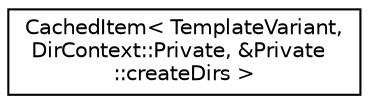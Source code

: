 digraph "Graphical Class Hierarchy"
{
 // LATEX_PDF_SIZE
  edge [fontname="Helvetica",fontsize="10",labelfontname="Helvetica",labelfontsize="10"];
  node [fontname="Helvetica",fontsize="10",shape=record];
  rankdir="LR";
  Node0 [label="CachedItem\< TemplateVariant,\l DirContext::Private, &Private\l::createDirs \>",height=0.2,width=0.4,color="black", fillcolor="white", style="filled",URL="$classCachedItem.html",tooltip=" "];
}
